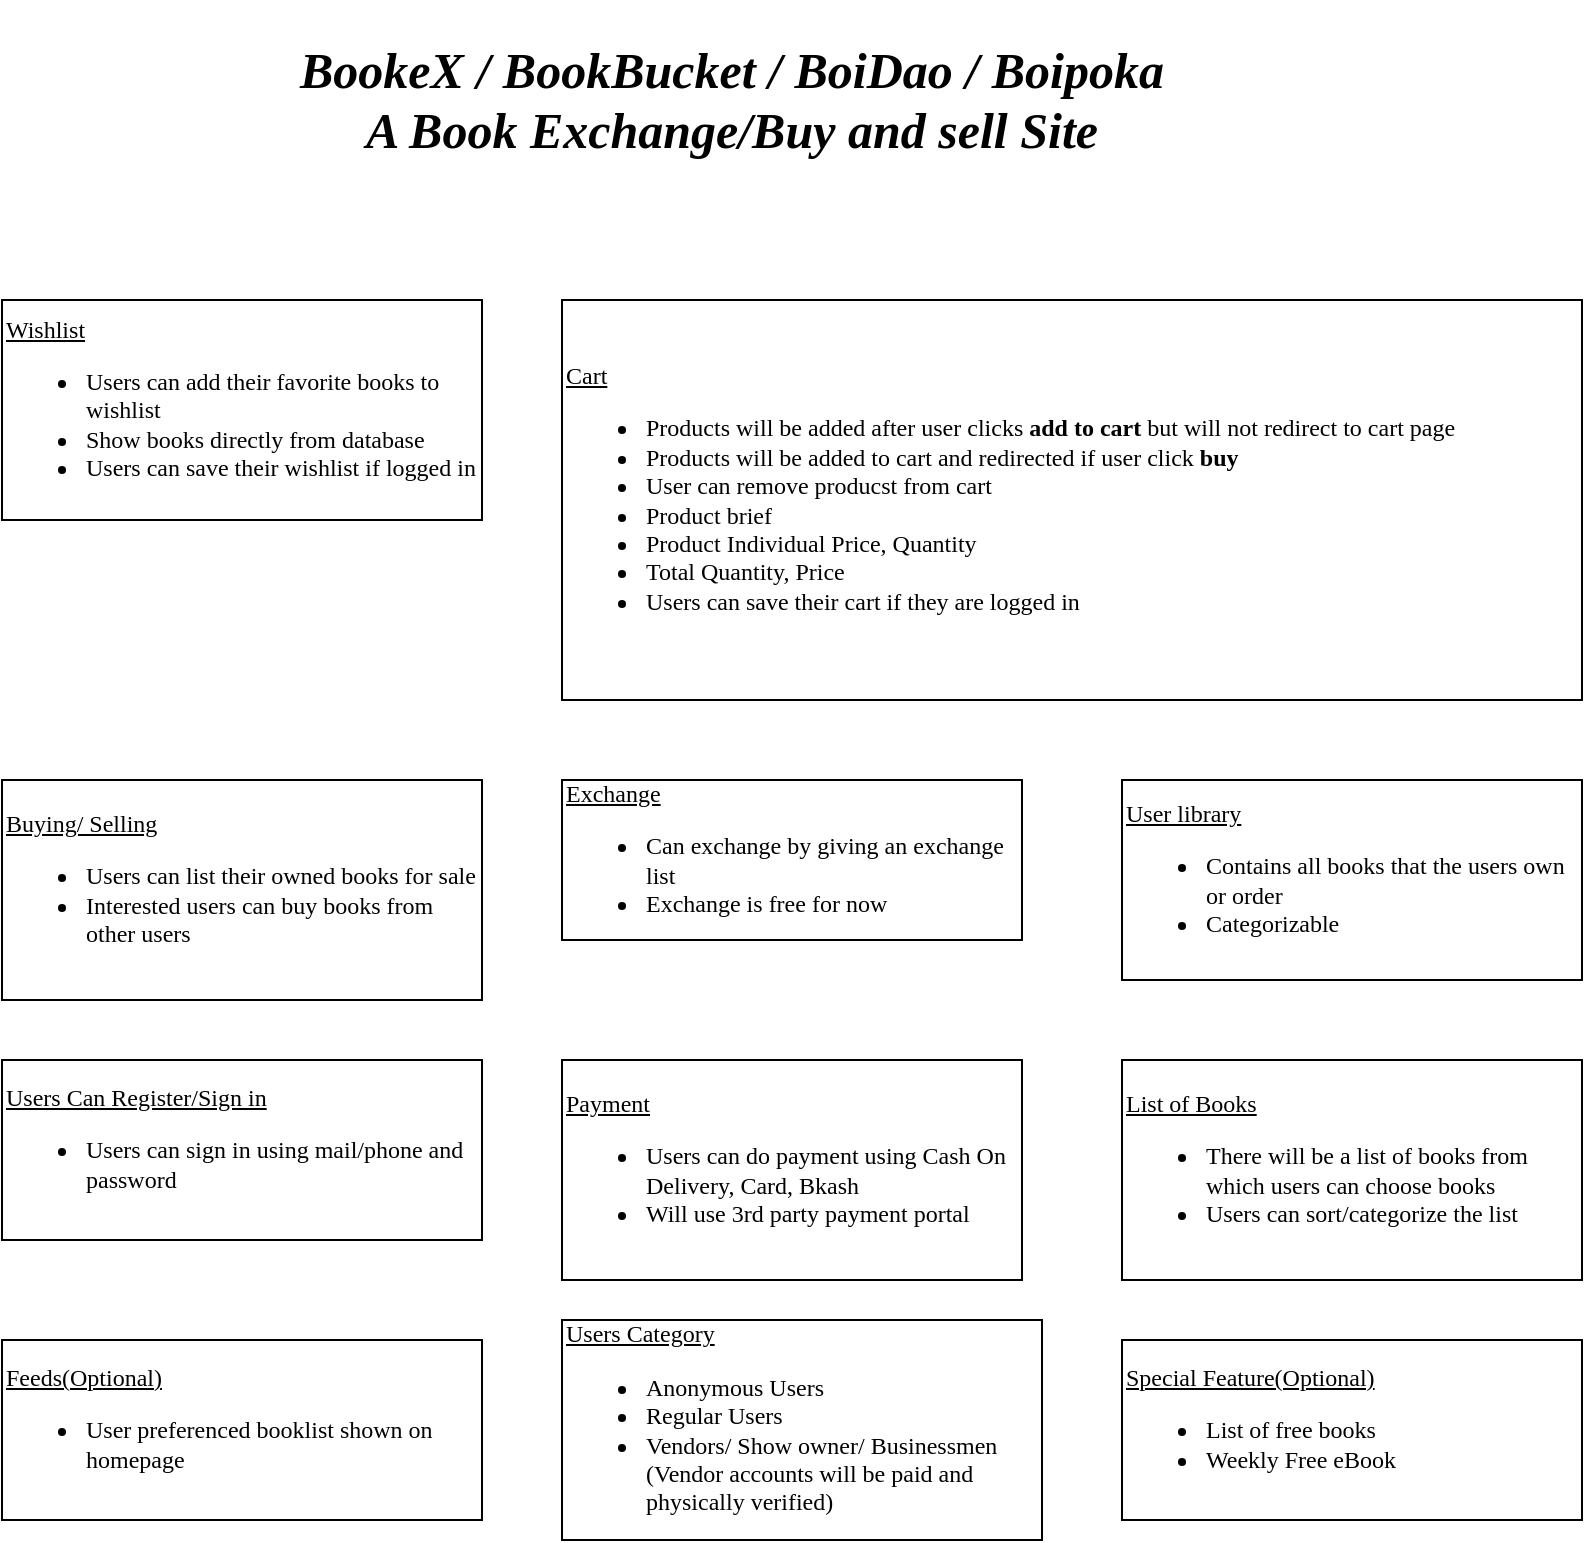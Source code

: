 <mxfile version="14.5.1" type="device"><diagram id="8caakYi0aq8ebag1WGfH" name="Page-1"><mxGraphModel dx="1422" dy="822" grid="1" gridSize="10" guides="1" tooltips="1" connect="1" arrows="1" fold="1" page="1" pageScale="1" pageWidth="1200" pageHeight="1920" math="0" shadow="0"><root><mxCell id="0"/><mxCell id="1" parent="0"/><mxCell id="TWMGRnqcxd-F3v2JpI8R-2" value="&lt;u&gt;Exchange&lt;/u&gt;&lt;br&gt;&lt;ul&gt;&lt;li&gt;Can exchange by giving an exchange list&lt;/li&gt;&lt;li&gt;Exchange is free for now&lt;/li&gt;&lt;/ul&gt;" style="rounded=0;whiteSpace=wrap;html=1;align=left;fontFamily=Product Sans;fontSource=https%3A%2F%2Ffonts.googleapis.com%2Fcss%3Ffamily%3DProduct%2BSans;" vertex="1" parent="1"><mxGeometry x="530" y="420" width="230" height="80" as="geometry"/></mxCell><mxCell id="TWMGRnqcxd-F3v2JpI8R-3" value="&lt;div&gt;&lt;u&gt;Buying/ Selling&lt;/u&gt;&lt;/div&gt;&lt;div&gt;&lt;ul&gt;&lt;li&gt;Users can list their owned books for sale&lt;/li&gt;&lt;li&gt;Interested users can buy books from other users&lt;/li&gt;&lt;/ul&gt;&lt;/div&gt;" style="rounded=0;whiteSpace=wrap;html=1;align=left;fontFamily=Product Sans;fontSource=https%3A%2F%2Ffonts.googleapis.com%2Fcss%3Ffamily%3DProduct%2BSans;" vertex="1" parent="1"><mxGeometry x="250" y="420" width="240" height="110" as="geometry"/></mxCell><mxCell id="TWMGRnqcxd-F3v2JpI8R-4" value="&lt;font style=&quot;font-size: 25px&quot;&gt;&lt;b&gt;&lt;i&gt;BookeX / BookBucket / BoiDao / Boipoka&lt;br&gt;A Book Exchange/Buy and sell Site&lt;/i&gt;&lt;/b&gt;&lt;/font&gt;" style="text;html=1;strokeColor=none;fillColor=none;align=center;verticalAlign=middle;whiteSpace=wrap;rounded=0;fontFamily=Product Sans;fontSource=https%3A%2F%2Ffonts.googleapis.com%2Fcss%3Ffamily%3DProduct%2BSans;" vertex="1" parent="1"><mxGeometry x="380" y="30" width="470" height="100" as="geometry"/></mxCell><mxCell id="TWMGRnqcxd-F3v2JpI8R-5" value="&lt;u&gt;Wishlist&lt;/u&gt;&lt;br&gt;&lt;ul&gt;&lt;li&gt;Users can add their favorite books to wishlist&lt;/li&gt;&lt;li&gt;Show books directly from database&lt;/li&gt;&lt;li&gt;Users can save their wishlist if logged in&lt;/li&gt;&lt;/ul&gt;" style="rounded=0;whiteSpace=wrap;html=1;align=left;fontFamily=Product Sans;fontSource=https%3A%2F%2Ffonts.googleapis.com%2Fcss%3Ffamily%3DProduct%2BSans;" vertex="1" parent="1"><mxGeometry x="250" y="180" width="240" height="110" as="geometry"/></mxCell><mxCell id="TWMGRnqcxd-F3v2JpI8R-6" value="&lt;u&gt;Cart&lt;/u&gt;&lt;br&gt;&lt;ul&gt;&lt;li&gt;Products will be added after user clicks &lt;b&gt;add to cart &lt;/b&gt;but will not redirect to cart page&lt;/li&gt;&lt;li&gt;Products will be added to cart and redirected if user click &lt;b&gt;buy&lt;/b&gt;&lt;/li&gt;&lt;li&gt;User can remove producst from cart&lt;/li&gt;&lt;li&gt;Product brief&lt;/li&gt;&lt;li&gt;Product Individual Price, Quantity&lt;/li&gt;&lt;li&gt;Total Quantity, Price&lt;/li&gt;&lt;li&gt;Users can save their cart if they are logged in&lt;/li&gt;&lt;/ul&gt;" style="rounded=0;whiteSpace=wrap;html=1;align=left;fontFamily=Product Sans;fontSource=https%3A%2F%2Ffonts.googleapis.com%2Fcss%3Ffamily%3DProduct%2BSans;" vertex="1" parent="1"><mxGeometry x="530" y="180" width="510" height="200" as="geometry"/></mxCell><mxCell id="TWMGRnqcxd-F3v2JpI8R-7" value="&lt;u&gt;Special Feature(Optional)&lt;/u&gt;&lt;br&gt;&lt;ul&gt;&lt;li&gt;List of free books&lt;/li&gt;&lt;li&gt;Weekly Free eBook&lt;/li&gt;&lt;/ul&gt;" style="rounded=0;whiteSpace=wrap;html=1;align=left;fontFamily=Product Sans;fontSource=https%3A%2F%2Ffonts.googleapis.com%2Fcss%3Ffamily%3DProduct%2BSans;" vertex="1" parent="1"><mxGeometry x="810" y="700" width="230" height="90" as="geometry"/></mxCell><mxCell id="TWMGRnqcxd-F3v2JpI8R-8" value="&lt;u&gt;User library&lt;/u&gt;&lt;br&gt;&lt;ul&gt;&lt;li&gt;Contains all books that the users own or order&lt;/li&gt;&lt;li&gt;Categorizable&lt;/li&gt;&lt;/ul&gt;" style="rounded=0;whiteSpace=wrap;html=1;align=left;fontFamily=Product Sans;fontSource=https%3A%2F%2Ffonts.googleapis.com%2Fcss%3Ffamily%3DProduct%2BSans;" vertex="1" parent="1"><mxGeometry x="810" y="420" width="230" height="100" as="geometry"/></mxCell><mxCell id="TWMGRnqcxd-F3v2JpI8R-9" value="&lt;u&gt;Users Can Register/Sign in&lt;/u&gt;&lt;br&gt;&lt;ul&gt;&lt;li&gt;Users can sign in using mail/phone and password&amp;nbsp;&lt;/li&gt;&lt;/ul&gt;" style="rounded=0;whiteSpace=wrap;html=1;align=left;fontFamily=Product Sans;fontSource=https%3A%2F%2Ffonts.googleapis.com%2Fcss%3Ffamily%3DProduct%2BSans;" vertex="1" parent="1"><mxGeometry x="250" y="560" width="240" height="90" as="geometry"/></mxCell><mxCell id="TWMGRnqcxd-F3v2JpI8R-10" value="&lt;div&gt;&lt;u&gt;Payment&lt;/u&gt;&lt;/div&gt;&lt;div&gt;&lt;ul&gt;&lt;li&gt;Users can do payment using Cash On Delivery, Card, Bkash&lt;/li&gt;&lt;li&gt;Will use 3rd party payment portal&lt;/li&gt;&lt;/ul&gt;&lt;/div&gt;" style="rounded=0;whiteSpace=wrap;html=1;align=left;fontFamily=Product Sans;fontSource=https%3A%2F%2Ffonts.googleapis.com%2Fcss%3Ffamily%3DProduct%2BSans;" vertex="1" parent="1"><mxGeometry x="530" y="560" width="230" height="110" as="geometry"/></mxCell><mxCell id="TWMGRnqcxd-F3v2JpI8R-12" value="&lt;div&gt;&lt;u&gt;List of Books&lt;/u&gt;&lt;/div&gt;&lt;div&gt;&lt;ul&gt;&lt;li&gt;There will be a list of books from which users can choose books&lt;/li&gt;&lt;li&gt;Users can sort/categorize the list&lt;/li&gt;&lt;/ul&gt;&lt;/div&gt;" style="rounded=0;whiteSpace=wrap;html=1;align=left;fontFamily=Product Sans;fontSource=https%3A%2F%2Ffonts.googleapis.com%2Fcss%3Ffamily%3DProduct%2BSans;" vertex="1" parent="1"><mxGeometry x="810" y="560" width="230" height="110" as="geometry"/></mxCell><mxCell id="TWMGRnqcxd-F3v2JpI8R-13" value="&lt;u&gt;Feeds(Optional)&lt;/u&gt;&lt;br&gt;&lt;ul&gt;&lt;li&gt;User preferenced booklist shown on homepage&lt;/li&gt;&lt;/ul&gt;" style="rounded=0;whiteSpace=wrap;html=1;align=left;fontFamily=Product Sans;fontSource=https%3A%2F%2Ffonts.googleapis.com%2Fcss%3Ffamily%3DProduct%2BSans;" vertex="1" parent="1"><mxGeometry x="250" y="700" width="240" height="90" as="geometry"/></mxCell><mxCell id="TWMGRnqcxd-F3v2JpI8R-14" value="&lt;u&gt;Users Category&lt;/u&gt;&lt;br&gt;&lt;ul&gt;&lt;li&gt;Anonymous Users&lt;/li&gt;&lt;li&gt;Regular Users&lt;/li&gt;&lt;li&gt;Vendors/ Show owner/ Businessmen (Vendor accounts will be paid and physically verified)&lt;/li&gt;&lt;/ul&gt;" style="rounded=0;whiteSpace=wrap;html=1;align=left;fontFamily=Product Sans;fontSource=https%3A%2F%2Ffonts.googleapis.com%2Fcss%3Ffamily%3DProduct%2BSans;" vertex="1" parent="1"><mxGeometry x="530" y="690" width="240" height="110" as="geometry"/></mxCell></root></mxGraphModel></diagram></mxfile>